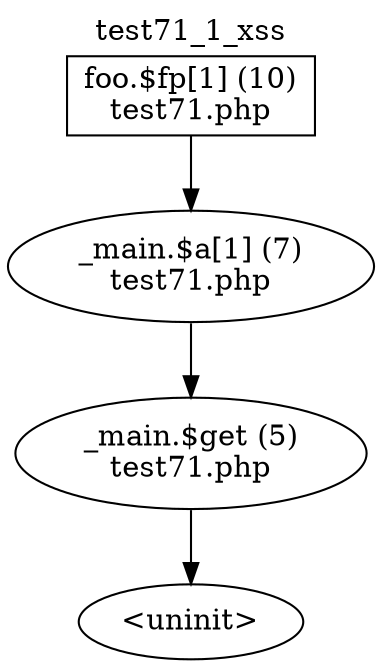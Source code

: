 digraph cfg {
  label="test71_1_xss";
  labelloc=t;
  n1 [shape=box, label="foo.$fp[1] (10)\ntest71.php"];
  n2 [shape=ellipse, label="_main.$a[1] (7)\ntest71.php"];
  n3 [shape=ellipse, label="_main.$get (5)\ntest71.php"];
  n4 [shape=ellipse, label="<uninit>"];
  n1 -> n2;
  n2 -> n3;
  n3 -> n4;
}

